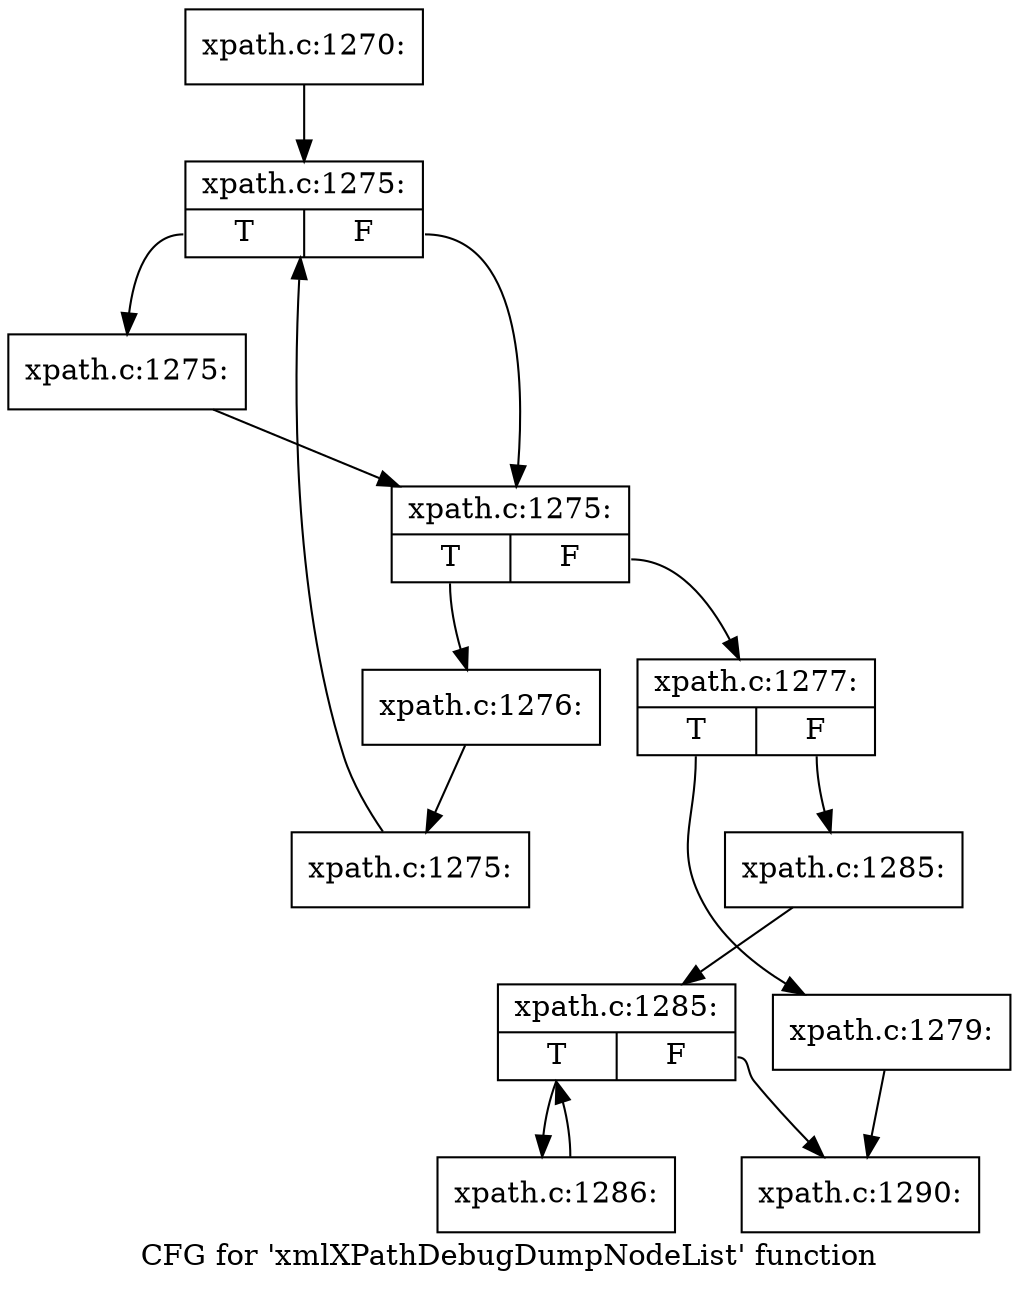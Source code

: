 digraph "CFG for 'xmlXPathDebugDumpNodeList' function" {
	label="CFG for 'xmlXPathDebugDumpNodeList' function";

	Node0x4d1d260 [shape=record,label="{xpath.c:1270:}"];
	Node0x4d1d260 -> Node0x4d1e6d0;
	Node0x4d1e6d0 [shape=record,label="{xpath.c:1275:|{<s0>T|<s1>F}}"];
	Node0x4d1e6d0:s0 -> Node0x4d1eab0;
	Node0x4d1e6d0:s1 -> Node0x4d1ea60;
	Node0x4d1eab0 [shape=record,label="{xpath.c:1275:}"];
	Node0x4d1eab0 -> Node0x4d1ea60;
	Node0x4d1ea60 [shape=record,label="{xpath.c:1275:|{<s0>T|<s1>F}}"];
	Node0x4d1ea60:s0 -> Node0x4d1e9b0;
	Node0x4d1ea60:s1 -> Node0x4d1e530;
	Node0x4d1e9b0 [shape=record,label="{xpath.c:1276:}"];
	Node0x4d1e9b0 -> Node0x4d1e920;
	Node0x4d1e920 [shape=record,label="{xpath.c:1275:}"];
	Node0x4d1e920 -> Node0x4d1e6d0;
	Node0x4d1e530 [shape=record,label="{xpath.c:1277:|{<s0>T|<s1>F}}"];
	Node0x4d1e530:s0 -> Node0x4d20250;
	Node0x4d1e530:s1 -> Node0x4d202a0;
	Node0x4d20250 [shape=record,label="{xpath.c:1279:}"];
	Node0x4d20250 -> Node0x4d20e80;
	Node0x4d202a0 [shape=record,label="{xpath.c:1285:}"];
	Node0x4d202a0 -> Node0x4d20c60;
	Node0x4d20c60 [shape=record,label="{xpath.c:1285:|{<s0>T|<s1>F}}"];
	Node0x4d20c60:s0 -> Node0x4d21050;
	Node0x4d20c60:s1 -> Node0x4d20e80;
	Node0x4d21050 [shape=record,label="{xpath.c:1286:}"];
	Node0x4d21050 -> Node0x4d20c60;
	Node0x4d20e80 [shape=record,label="{xpath.c:1290:}"];
}
